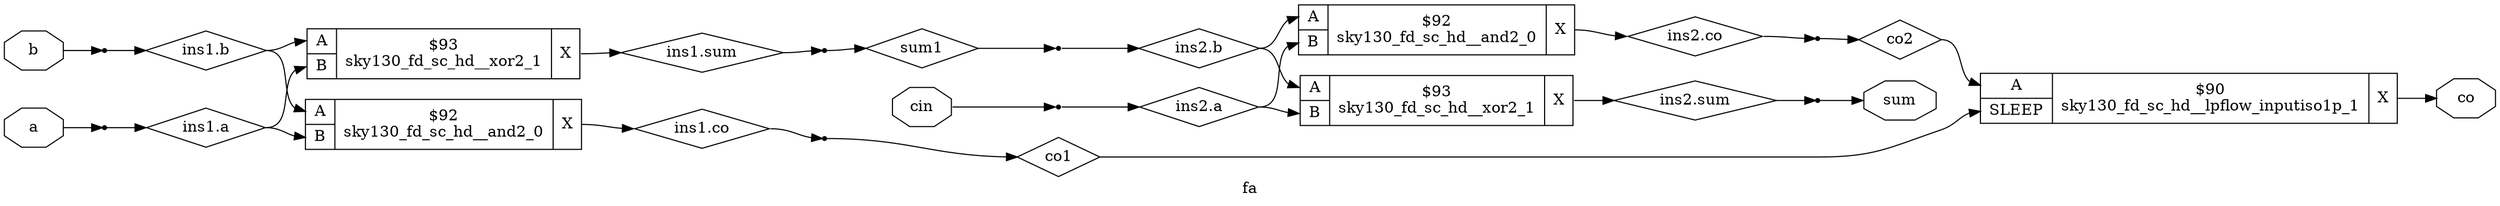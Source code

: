 digraph "fa" {
label="fa";
rankdir="LR";
remincross=true;
n1 [ shape=octagon, label="a", color="black", fontcolor="black" ];
n2 [ shape=octagon, label="b", color="black", fontcolor="black" ];
n3 [ shape=octagon, label="cin", color="black", fontcolor="black" ];
n4 [ shape=octagon, label="co", color="black", fontcolor="black" ];
n5 [ shape=diamond, label="co1", color="black", fontcolor="black" ];
n6 [ shape=diamond, label="co2", color="black", fontcolor="black" ];
n7 [ shape=diamond, label="ins1.a", color="black", fontcolor="black" ];
n8 [ shape=diamond, label="ins1.b", color="black", fontcolor="black" ];
n9 [ shape=diamond, label="ins1.co", color="black", fontcolor="black" ];
n10 [ shape=diamond, label="ins1.sum", color="black", fontcolor="black" ];
n11 [ shape=diamond, label="ins2.a", color="black", fontcolor="black" ];
n12 [ shape=diamond, label="ins2.b", color="black", fontcolor="black" ];
n13 [ shape=diamond, label="ins2.co", color="black", fontcolor="black" ];
n14 [ shape=diamond, label="ins2.sum", color="black", fontcolor="black" ];
n15 [ shape=octagon, label="sum", color="black", fontcolor="black" ];
n16 [ shape=diamond, label="sum1", color="black", fontcolor="black" ];
c20 [ shape=record, label="{{<p17> A|<p18> SLEEP}|$90\nsky130_fd_sc_hd__lpflow_inputiso1p_1|{<p19> X}}",  ];
c22 [ shape=record, label="{{<p17> A|<p21> B}|$92\nsky130_fd_sc_hd__and2_0|{<p19> X}}",  ];
c23 [ shape=record, label="{{<p17> A|<p21> B}|$93\nsky130_fd_sc_hd__xor2_1|{<p19> X}}",  ];
c24 [ shape=record, label="{{<p17> A|<p21> B}|$92\nsky130_fd_sc_hd__and2_0|{<p19> X}}",  ];
c25 [ shape=record, label="{{<p17> A|<p21> B}|$93\nsky130_fd_sc_hd__xor2_1|{<p19> X}}",  ];
x0 [shape=point, ];
x1 [shape=point, ];
x2 [shape=point, ];
x3 [shape=point, ];
x4 [shape=point, ];
x5 [shape=point, ];
x6 [shape=point, ];
x7 [shape=point, ];
n1:e -> x4:w [color="black", fontcolor="black", label=""];
c23:p19:e -> n10:w [color="black", fontcolor="black", label=""];
n10:e -> x7:w [color="black", fontcolor="black", label=""];
x0:e -> n11:w [color="black", fontcolor="black", label=""];
n11:e -> c24:p21:w [color="black", fontcolor="black", label=""];
n11:e -> c25:p21:w [color="black", fontcolor="black", label=""];
x1:e -> n12:w [color="black", fontcolor="black", label=""];
n12:e -> c24:p17:w [color="black", fontcolor="black", label=""];
n12:e -> c25:p17:w [color="black", fontcolor="black", label=""];
c24:p19:e -> n13:w [color="black", fontcolor="black", label=""];
n13:e -> x2:w [color="black", fontcolor="black", label=""];
c25:p19:e -> n14:w [color="black", fontcolor="black", label=""];
n14:e -> x3:w [color="black", fontcolor="black", label=""];
x3:e -> n15:w [color="black", fontcolor="black", label=""];
x7:e -> n16:w [color="black", fontcolor="black", label=""];
n16:e -> x1:w [color="black", fontcolor="black", label=""];
n2:e -> x5:w [color="black", fontcolor="black", label=""];
n3:e -> x0:w [color="black", fontcolor="black", label=""];
c20:p19:e -> n4:w [color="black", fontcolor="black", label=""];
x6:e -> n5:w [color="black", fontcolor="black", label=""];
n5:e -> c20:p18:w [color="black", fontcolor="black", label=""];
x2:e -> n6:w [color="black", fontcolor="black", label=""];
n6:e -> c20:p17:w [color="black", fontcolor="black", label=""];
x4:e -> n7:w [color="black", fontcolor="black", label=""];
n7:e -> c22:p21:w [color="black", fontcolor="black", label=""];
n7:e -> c23:p21:w [color="black", fontcolor="black", label=""];
x5:e -> n8:w [color="black", fontcolor="black", label=""];
n8:e -> c22:p17:w [color="black", fontcolor="black", label=""];
n8:e -> c23:p17:w [color="black", fontcolor="black", label=""];
c22:p19:e -> n9:w [color="black", fontcolor="black", label=""];
n9:e -> x6:w [color="black", fontcolor="black", label=""];
}

